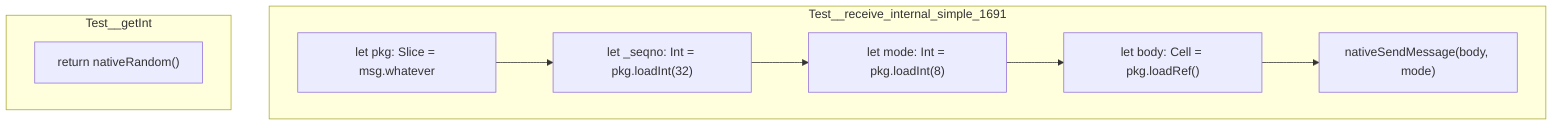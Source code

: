 graph TD
subgraph Test__receive_internal_simple_1691
    Test__receive_internal_simple_1691_68["let pkg: Slice = msg.whatever"]
    Test__receive_internal_simple_1691_69["let _seqno: Int = pkg.loadInt(32)"]
    Test__receive_internal_simple_1691_70["let mode: Int = pkg.loadInt(8)"]
    Test__receive_internal_simple_1691_71["let body: Cell = pkg.loadRef()"]
    Test__receive_internal_simple_1691_72["nativeSendMessage(body, mode)"]:::exitNode
    Test__receive_internal_simple_1691_68 --> Test__receive_internal_simple_1691_69
    Test__receive_internal_simple_1691_69 --> Test__receive_internal_simple_1691_70
    Test__receive_internal_simple_1691_70 --> Test__receive_internal_simple_1691_71
    Test__receive_internal_simple_1691_71 --> Test__receive_internal_simple_1691_72
end
subgraph Test__getInt
    Test__getInt_73["return nativeRandom()"]:::exitNode
end